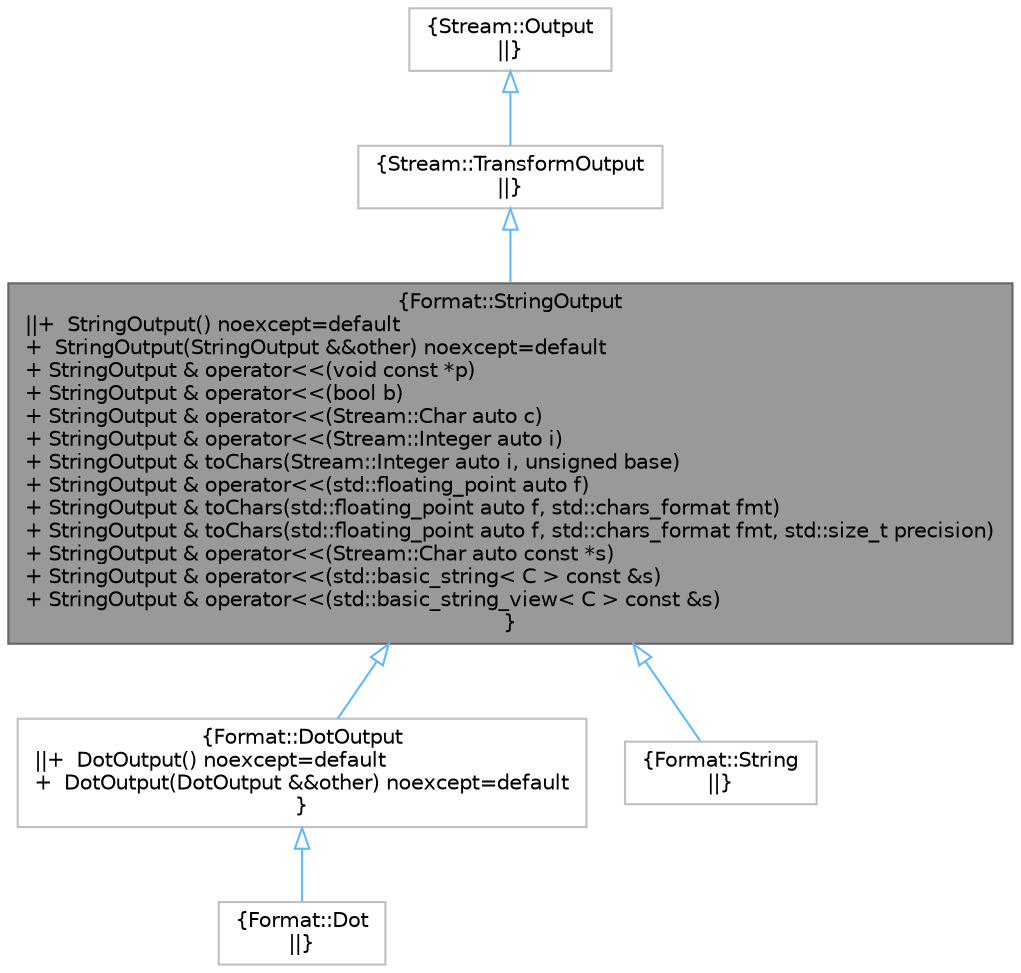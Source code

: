 digraph "Format::StringOutput"
{
 // LATEX_PDF_SIZE
  bgcolor="transparent";
  edge [fontname=Helvetica,fontsize=10,labelfontname=Helvetica,labelfontsize=10];
  node [fontname=Helvetica,fontsize=10,shape=box,height=0.2,width=0.4];
  Node1 [label="{Format::StringOutput\n||+  StringOutput() noexcept=default\l+  StringOutput(StringOutput &&other) noexcept=default\l+ StringOutput & operator\<\<(void const *p)\l+ StringOutput & operator\<\<(bool b)\l+ StringOutput & operator\<\<(Stream::Char auto c)\l+ StringOutput & operator\<\<(Stream::Integer auto i)\l+ StringOutput & toChars(Stream::Integer auto i, unsigned base)\l+ StringOutput & operator\<\<(std::floating_point auto f)\l+ StringOutput & toChars(std::floating_point auto f, std::chars_format fmt)\l+ StringOutput & toChars(std::floating_point auto f, std::chars_format fmt, std::size_t precision)\l+ StringOutput & operator\<\<(Stream::Char auto const *s)\l+ StringOutput & operator\<\<(std::basic_string\< C \> const &s)\l+ StringOutput & operator\<\<(std::basic_string_view\< C \> const &s)\l}",height=0.2,width=0.4,color="gray40", fillcolor="grey60", style="filled", fontcolor="black",tooltip=" "];
  Node2 -> Node1 [dir="back",color="steelblue1",style="solid",arrowtail="onormal"];
  Node2 [label="{Stream::TransformOutput\n||}",height=0.2,width=0.4,color="grey75", fillcolor="white", style="filled",URL="/tmp/build/x64/Release/Stream/tag.xml$d1/dff/classStream_1_1TransformOutput.html",tooltip=" "];
  Node3 -> Node2 [dir="back",color="steelblue1",style="solid",arrowtail="onormal"];
  Node3 [label="{Stream::Output\n||}",height=0.2,width=0.4,color="grey75", fillcolor="white", style="filled",URL="/tmp/build/x64/Release/Stream/tag.xml$df/dc2/classStream_1_1Output.html",tooltip=" "];
  Node1 -> Node4 [dir="back",color="steelblue1",style="solid",arrowtail="onormal"];
  Node4 [label="{Format::DotOutput\n||+  DotOutput() noexcept=default\l+  DotOutput(DotOutput &&other) noexcept=default\l}",height=0.2,width=0.4,color="grey75", fillcolor="white", style="filled",URL="$d8/db3/classFormat_1_1DotOutput.html",tooltip=" "];
  Node4 -> Node5 [dir="back",color="steelblue1",style="solid",arrowtail="onormal"];
  Node5 [label="{Format::Dot\n||}",height=0.2,width=0.4,color="grey75", fillcolor="white", style="filled",URL="$d3/d2f/classFormat_1_1Dot.html",tooltip=" "];
  Node1 -> Node6 [dir="back",color="steelblue1",style="solid",arrowtail="onormal"];
  Node6 [label="{Format::String\n||}",height=0.2,width=0.4,color="grey75", fillcolor="white", style="filled",URL="$df/d21/classFormat_1_1String.html",tooltip=" "];
}
